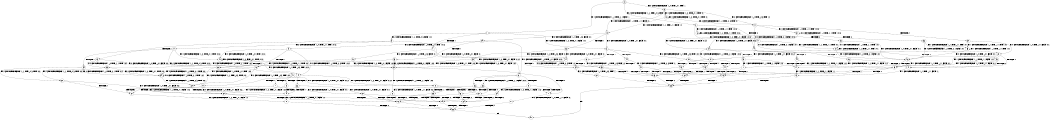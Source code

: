 digraph BCG {
size = "7, 10.5";
center = TRUE;
node [shape = circle];
0 [peripheries = 2];
0 -> 1 [label = "EX !1 !ATOMIC_EXCH_BRANCH (1, +1, TRUE, +1, 1, FALSE) !::"];
0 -> 2 [label = "EX !2 !ATOMIC_EXCH_BRANCH (1, +1, TRUE, +0, 3, TRUE) !::"];
0 -> 3 [label = "EX !0 !ATOMIC_EXCH_BRANCH (1, +0, TRUE, +0, 1, TRUE) !::"];
1 -> 4 [label = "TERMINATE !1"];
1 -> 5 [label = "EX !2 !ATOMIC_EXCH_BRANCH (1, +1, TRUE, +0, 3, FALSE) !:0:1:"];
1 -> 6 [label = "EX !0 !ATOMIC_EXCH_BRANCH (1, +0, TRUE, +0, 1, FALSE) !:0:1:"];
2 -> 7 [label = "TERMINATE !2"];
2 -> 8 [label = "EX !1 !ATOMIC_EXCH_BRANCH (1, +1, TRUE, +1, 1, TRUE) !:0:1:2:"];
2 -> 9 [label = "EX !0 !ATOMIC_EXCH_BRANCH (1, +0, TRUE, +0, 1, FALSE) !:0:1:2:"];
3 -> 10 [label = "EX !1 !ATOMIC_EXCH_BRANCH (1, +1, TRUE, +1, 1, FALSE) !:0:"];
3 -> 11 [label = "EX !2 !ATOMIC_EXCH_BRANCH (1, +1, TRUE, +0, 3, TRUE) !:0:"];
3 -> 12 [label = "EX !0 !ATOMIC_EXCH_BRANCH (1, +0, TRUE, +0, 1, TRUE) !:0:"];
4 -> 13 [label = "EX !2 !ATOMIC_EXCH_BRANCH (1, +1, TRUE, +0, 3, FALSE) !:0:"];
4 -> 14 [label = "EX !0 !ATOMIC_EXCH_BRANCH (1, +0, TRUE, +0, 1, FALSE) !:0:"];
5 -> 15 [label = "TERMINATE !1"];
5 -> 16 [label = "EX !0 !ATOMIC_EXCH_BRANCH (1, +0, TRUE, +0, 1, FALSE) !:0:1:2:"];
5 -> 17 [label = "EX !2 !ATOMIC_EXCH_BRANCH (1, +0, TRUE, +1, 1, TRUE) !:0:1:2:"];
6 -> 18 [label = "TERMINATE !1"];
6 -> 19 [label = "TERMINATE !0"];
6 -> 20 [label = "EX !2 !ATOMIC_EXCH_BRANCH (1, +1, TRUE, +0, 3, TRUE) !:0:1:"];
7 -> 21 [label = "EX !1 !ATOMIC_EXCH_BRANCH (1, +1, TRUE, +1, 1, TRUE) !:0:1:"];
7 -> 22 [label = "EX !0 !ATOMIC_EXCH_BRANCH (1, +0, TRUE, +0, 1, FALSE) !:0:1:"];
8 -> 23 [label = "TERMINATE !2"];
8 -> 24 [label = "EX !0 !ATOMIC_EXCH_BRANCH (1, +0, TRUE, +0, 1, FALSE) !:0:1:2:"];
8 -> 8 [label = "EX !1 !ATOMIC_EXCH_BRANCH (1, +1, TRUE, +1, 1, TRUE) !:0:1:2:"];
9 -> 25 [label = "TERMINATE !2"];
9 -> 26 [label = "TERMINATE !0"];
9 -> 27 [label = "EX !1 !ATOMIC_EXCH_BRANCH (1, +1, TRUE, +1, 1, FALSE) !:0:1:2:"];
10 -> 28 [label = "TERMINATE !1"];
10 -> 29 [label = "EX !2 !ATOMIC_EXCH_BRANCH (1, +1, TRUE, +0, 3, FALSE) !:0:1:"];
10 -> 6 [label = "EX !0 !ATOMIC_EXCH_BRANCH (1, +0, TRUE, +0, 1, FALSE) !:0:1:"];
11 -> 30 [label = "TERMINATE !2"];
11 -> 31 [label = "EX !1 !ATOMIC_EXCH_BRANCH (1, +1, TRUE, +1, 1, TRUE) !:0:1:2:"];
11 -> 9 [label = "EX !0 !ATOMIC_EXCH_BRANCH (1, +0, TRUE, +0, 1, FALSE) !:0:1:2:"];
12 -> 10 [label = "EX !1 !ATOMIC_EXCH_BRANCH (1, +1, TRUE, +1, 1, FALSE) !:0:"];
12 -> 11 [label = "EX !2 !ATOMIC_EXCH_BRANCH (1, +1, TRUE, +0, 3, TRUE) !:0:"];
12 -> 12 [label = "EX !0 !ATOMIC_EXCH_BRANCH (1, +0, TRUE, +0, 1, TRUE) !:0:"];
13 -> 32 [label = "EX !0 !ATOMIC_EXCH_BRANCH (1, +0, TRUE, +0, 1, FALSE) !:0:2:"];
13 -> 33 [label = "EX !2 !ATOMIC_EXCH_BRANCH (1, +0, TRUE, +1, 1, TRUE) !:0:2:"];
14 -> 34 [label = "TERMINATE !0"];
14 -> 35 [label = "EX !2 !ATOMIC_EXCH_BRANCH (1, +1, TRUE, +0, 3, TRUE) !:0:"];
15 -> 32 [label = "EX !0 !ATOMIC_EXCH_BRANCH (1, +0, TRUE, +0, 1, FALSE) !:0:2:"];
15 -> 33 [label = "EX !2 !ATOMIC_EXCH_BRANCH (1, +0, TRUE, +1, 1, TRUE) !:0:2:"];
16 -> 36 [label = "TERMINATE !1"];
16 -> 37 [label = "TERMINATE !0"];
16 -> 38 [label = "EX !2 !ATOMIC_EXCH_BRANCH (1, +0, TRUE, +1, 1, FALSE) !:0:1:2:"];
17 -> 39 [label = "TERMINATE !1"];
17 -> 40 [label = "EX !0 !ATOMIC_EXCH_BRANCH (1, +0, TRUE, +0, 1, TRUE) !:0:1:2:"];
17 -> 41 [label = "EX !2 !ATOMIC_EXCH_BRANCH (1, +1, TRUE, +0, 3, TRUE) !:0:1:2:"];
18 -> 34 [label = "TERMINATE !0"];
18 -> 35 [label = "EX !2 !ATOMIC_EXCH_BRANCH (1, +1, TRUE, +0, 3, TRUE) !:0:"];
19 -> 34 [label = "TERMINATE !1"];
19 -> 42 [label = "EX !2 !ATOMIC_EXCH_BRANCH (1, +1, TRUE, +0, 3, TRUE) !:1:"];
20 -> 43 [label = "TERMINATE !1"];
20 -> 44 [label = "TERMINATE !2"];
20 -> 45 [label = "TERMINATE !0"];
21 -> 46 [label = "EX !0 !ATOMIC_EXCH_BRANCH (1, +0, TRUE, +0, 1, FALSE) !:0:1:"];
21 -> 21 [label = "EX !1 !ATOMIC_EXCH_BRANCH (1, +1, TRUE, +1, 1, TRUE) !:0:1:"];
22 -> 47 [label = "TERMINATE !0"];
22 -> 48 [label = "EX !1 !ATOMIC_EXCH_BRANCH (1, +1, TRUE, +1, 1, FALSE) !:0:1:"];
23 -> 46 [label = "EX !0 !ATOMIC_EXCH_BRANCH (1, +0, TRUE, +0, 1, FALSE) !:0:1:"];
23 -> 21 [label = "EX !1 !ATOMIC_EXCH_BRANCH (1, +1, TRUE, +1, 1, TRUE) !:0:1:"];
24 -> 49 [label = "TERMINATE !2"];
24 -> 50 [label = "TERMINATE !0"];
24 -> 27 [label = "EX !1 !ATOMIC_EXCH_BRANCH (1, +1, TRUE, +1, 1, FALSE) !:0:1:2:"];
25 -> 47 [label = "TERMINATE !0"];
25 -> 48 [label = "EX !1 !ATOMIC_EXCH_BRANCH (1, +1, TRUE, +1, 1, FALSE) !:0:1:"];
26 -> 47 [label = "TERMINATE !2"];
26 -> 51 [label = "EX !1 !ATOMIC_EXCH_BRANCH (1, +1, TRUE, +1, 1, FALSE) !:1:2:"];
27 -> 43 [label = "TERMINATE !1"];
27 -> 44 [label = "TERMINATE !2"];
27 -> 45 [label = "TERMINATE !0"];
28 -> 52 [label = "EX !2 !ATOMIC_EXCH_BRANCH (1, +1, TRUE, +0, 3, FALSE) !:0:"];
28 -> 14 [label = "EX !0 !ATOMIC_EXCH_BRANCH (1, +0, TRUE, +0, 1, FALSE) !:0:"];
29 -> 53 [label = "TERMINATE !1"];
29 -> 54 [label = "EX !2 !ATOMIC_EXCH_BRANCH (1, +0, TRUE, +1, 1, TRUE) !:0:1:2:"];
29 -> 16 [label = "EX !0 !ATOMIC_EXCH_BRANCH (1, +0, TRUE, +0, 1, FALSE) !:0:1:2:"];
30 -> 55 [label = "EX !1 !ATOMIC_EXCH_BRANCH (1, +1, TRUE, +1, 1, TRUE) !:0:1:"];
30 -> 22 [label = "EX !0 !ATOMIC_EXCH_BRANCH (1, +0, TRUE, +0, 1, FALSE) !:0:1:"];
31 -> 56 [label = "TERMINATE !2"];
31 -> 31 [label = "EX !1 !ATOMIC_EXCH_BRANCH (1, +1, TRUE, +1, 1, TRUE) !:0:1:2:"];
31 -> 24 [label = "EX !0 !ATOMIC_EXCH_BRANCH (1, +0, TRUE, +0, 1, FALSE) !:0:1:2:"];
32 -> 57 [label = "TERMINATE !0"];
32 -> 58 [label = "EX !2 !ATOMIC_EXCH_BRANCH (1, +0, TRUE, +1, 1, FALSE) !:0:2:"];
33 -> 59 [label = "EX !0 !ATOMIC_EXCH_BRANCH (1, +0, TRUE, +0, 1, TRUE) !:0:2:"];
33 -> 60 [label = "EX !2 !ATOMIC_EXCH_BRANCH (1, +1, TRUE, +0, 3, TRUE) !:0:2:"];
34 -> 61 [label = "EX !2 !ATOMIC_EXCH_BRANCH (1, +1, TRUE, +0, 3, TRUE) !::"];
35 -> 62 [label = "TERMINATE !2"];
35 -> 63 [label = "TERMINATE !0"];
36 -> 57 [label = "TERMINATE !0"];
36 -> 58 [label = "EX !2 !ATOMIC_EXCH_BRANCH (1, +0, TRUE, +1, 1, FALSE) !:0:2:"];
37 -> 57 [label = "TERMINATE !1"];
37 -> 64 [label = "EX !2 !ATOMIC_EXCH_BRANCH (1, +0, TRUE, +1, 1, FALSE) !:1:2:"];
38 -> 65 [label = "TERMINATE !1"];
38 -> 66 [label = "TERMINATE !2"];
38 -> 67 [label = "TERMINATE !0"];
39 -> 59 [label = "EX !0 !ATOMIC_EXCH_BRANCH (1, +0, TRUE, +0, 1, TRUE) !:0:2:"];
39 -> 60 [label = "EX !2 !ATOMIC_EXCH_BRANCH (1, +1, TRUE, +0, 3, TRUE) !:0:2:"];
40 -> 68 [label = "TERMINATE !1"];
40 -> 69 [label = "EX !2 !ATOMIC_EXCH_BRANCH (1, +1, TRUE, +0, 3, TRUE) !:0:1:2:"];
40 -> 40 [label = "EX !0 !ATOMIC_EXCH_BRANCH (1, +0, TRUE, +0, 1, TRUE) !:0:1:2:"];
41 -> 70 [label = "TERMINATE !1"];
41 -> 71 [label = "TERMINATE !2"];
41 -> 72 [label = "EX !0 !ATOMIC_EXCH_BRANCH (1, +0, TRUE, +0, 1, FALSE) !:0:1:2:"];
42 -> 63 [label = "TERMINATE !1"];
42 -> 73 [label = "TERMINATE !2"];
43 -> 62 [label = "TERMINATE !2"];
43 -> 63 [label = "TERMINATE !0"];
44 -> 62 [label = "TERMINATE !1"];
44 -> 73 [label = "TERMINATE !0"];
45 -> 63 [label = "TERMINATE !1"];
45 -> 73 [label = "TERMINATE !2"];
46 -> 74 [label = "TERMINATE !0"];
46 -> 48 [label = "EX !1 !ATOMIC_EXCH_BRANCH (1, +1, TRUE, +1, 1, FALSE) !:0:1:"];
47 -> 75 [label = "EX !1 !ATOMIC_EXCH_BRANCH (1, +1, TRUE, +1, 1, FALSE) !:1:"];
48 -> 62 [label = "TERMINATE !1"];
48 -> 73 [label = "TERMINATE !0"];
49 -> 74 [label = "TERMINATE !0"];
49 -> 48 [label = "EX !1 !ATOMIC_EXCH_BRANCH (1, +1, TRUE, +1, 1, FALSE) !:0:1:"];
50 -> 74 [label = "TERMINATE !2"];
50 -> 51 [label = "EX !1 !ATOMIC_EXCH_BRANCH (1, +1, TRUE, +1, 1, FALSE) !:1:2:"];
51 -> 63 [label = "TERMINATE !1"];
51 -> 73 [label = "TERMINATE !2"];
52 -> 76 [label = "EX !2 !ATOMIC_EXCH_BRANCH (1, +0, TRUE, +1, 1, TRUE) !:0:2:"];
52 -> 32 [label = "EX !0 !ATOMIC_EXCH_BRANCH (1, +0, TRUE, +0, 1, FALSE) !:0:2:"];
53 -> 76 [label = "EX !2 !ATOMIC_EXCH_BRANCH (1, +0, TRUE, +1, 1, TRUE) !:0:2:"];
53 -> 32 [label = "EX !0 !ATOMIC_EXCH_BRANCH (1, +0, TRUE, +0, 1, FALSE) !:0:2:"];
54 -> 68 [label = "TERMINATE !1"];
54 -> 69 [label = "EX !2 !ATOMIC_EXCH_BRANCH (1, +1, TRUE, +0, 3, TRUE) !:0:1:2:"];
54 -> 40 [label = "EX !0 !ATOMIC_EXCH_BRANCH (1, +0, TRUE, +0, 1, TRUE) !:0:1:2:"];
55 -> 55 [label = "EX !1 !ATOMIC_EXCH_BRANCH (1, +1, TRUE, +1, 1, TRUE) !:0:1:"];
55 -> 46 [label = "EX !0 !ATOMIC_EXCH_BRANCH (1, +0, TRUE, +0, 1, FALSE) !:0:1:"];
56 -> 55 [label = "EX !1 !ATOMIC_EXCH_BRANCH (1, +1, TRUE, +1, 1, TRUE) !:0:1:"];
56 -> 46 [label = "EX !0 !ATOMIC_EXCH_BRANCH (1, +0, TRUE, +0, 1, FALSE) !:0:1:"];
57 -> 77 [label = "EX !2 !ATOMIC_EXCH_BRANCH (1, +0, TRUE, +1, 1, FALSE) !:2:"];
58 -> 78 [label = "TERMINATE !2"];
58 -> 79 [label = "TERMINATE !0"];
59 -> 80 [label = "EX !2 !ATOMIC_EXCH_BRANCH (1, +1, TRUE, +0, 3, TRUE) !:0:2:"];
59 -> 59 [label = "EX !0 !ATOMIC_EXCH_BRANCH (1, +0, TRUE, +0, 1, TRUE) !:0:2:"];
60 -> 81 [label = "TERMINATE !2"];
60 -> 82 [label = "EX !0 !ATOMIC_EXCH_BRANCH (1, +0, TRUE, +0, 1, FALSE) !:0:2:"];
61 -> 83 [label = "TERMINATE !2"];
62 -> 83 [label = "TERMINATE !0"];
63 -> 83 [label = "TERMINATE !2"];
64 -> 79 [label = "TERMINATE !1"];
64 -> 84 [label = "TERMINATE !2"];
65 -> 78 [label = "TERMINATE !2"];
65 -> 79 [label = "TERMINATE !0"];
66 -> 78 [label = "TERMINATE !1"];
66 -> 84 [label = "TERMINATE !0"];
67 -> 79 [label = "TERMINATE !1"];
67 -> 84 [label = "TERMINATE !2"];
68 -> 80 [label = "EX !2 !ATOMIC_EXCH_BRANCH (1, +1, TRUE, +0, 3, TRUE) !:0:2:"];
68 -> 59 [label = "EX !0 !ATOMIC_EXCH_BRANCH (1, +0, TRUE, +0, 1, TRUE) !:0:2:"];
69 -> 85 [label = "TERMINATE !1"];
69 -> 86 [label = "TERMINATE !2"];
69 -> 72 [label = "EX !0 !ATOMIC_EXCH_BRANCH (1, +0, TRUE, +0, 1, FALSE) !:0:1:2:"];
70 -> 81 [label = "TERMINATE !2"];
70 -> 82 [label = "EX !0 !ATOMIC_EXCH_BRANCH (1, +0, TRUE, +0, 1, FALSE) !:0:2:"];
71 -> 81 [label = "TERMINATE !1"];
71 -> 87 [label = "EX !0 !ATOMIC_EXCH_BRANCH (1, +0, TRUE, +0, 1, FALSE) !:0:1:"];
72 -> 65 [label = "TERMINATE !1"];
72 -> 66 [label = "TERMINATE !2"];
72 -> 67 [label = "TERMINATE !0"];
73 -> 83 [label = "TERMINATE !1"];
74 -> 75 [label = "EX !1 !ATOMIC_EXCH_BRANCH (1, +1, TRUE, +1, 1, FALSE) !:1:"];
75 -> 83 [label = "TERMINATE !1"];
76 -> 80 [label = "EX !2 !ATOMIC_EXCH_BRANCH (1, +1, TRUE, +0, 3, TRUE) !:0:2:"];
76 -> 59 [label = "EX !0 !ATOMIC_EXCH_BRANCH (1, +0, TRUE, +0, 1, TRUE) !:0:2:"];
77 -> 88 [label = "TERMINATE !2"];
78 -> 88 [label = "TERMINATE !0"];
79 -> 88 [label = "TERMINATE !2"];
80 -> 89 [label = "TERMINATE !2"];
80 -> 82 [label = "EX !0 !ATOMIC_EXCH_BRANCH (1, +0, TRUE, +0, 1, FALSE) !:0:2:"];
81 -> 90 [label = "EX !0 !ATOMIC_EXCH_BRANCH (1, +0, TRUE, +0, 1, FALSE) !:0:"];
82 -> 78 [label = "TERMINATE !2"];
82 -> 79 [label = "TERMINATE !0"];
83 -> 91 [label = "exit"];
84 -> 88 [label = "TERMINATE !1"];
85 -> 89 [label = "TERMINATE !2"];
85 -> 82 [label = "EX !0 !ATOMIC_EXCH_BRANCH (1, +0, TRUE, +0, 1, FALSE) !:0:2:"];
86 -> 89 [label = "TERMINATE !1"];
86 -> 87 [label = "EX !0 !ATOMIC_EXCH_BRANCH (1, +0, TRUE, +0, 1, FALSE) !:0:1:"];
87 -> 78 [label = "TERMINATE !1"];
87 -> 84 [label = "TERMINATE !0"];
88 -> 91 [label = "exit"];
89 -> 90 [label = "EX !0 !ATOMIC_EXCH_BRANCH (1, +0, TRUE, +0, 1, FALSE) !:0:"];
90 -> 88 [label = "TERMINATE !0"];
}
